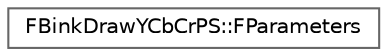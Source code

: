 digraph "Graphical Class Hierarchy"
{
 // INTERACTIVE_SVG=YES
 // LATEX_PDF_SIZE
  bgcolor="transparent";
  edge [fontname=Helvetica,fontsize=10,labelfontname=Helvetica,labelfontsize=10];
  node [fontname=Helvetica,fontsize=10,shape=box,height=0.2,width=0.4];
  rankdir="LR";
  Node0 [id="Node000000",label="FBinkDrawYCbCrPS::FParameters",height=0.2,width=0.4,color="grey40", fillcolor="white", style="filled",URL="$d6/d4c/classFBinkDrawYCbCrPS_1_1FParameters.html",tooltip=" "];
}
